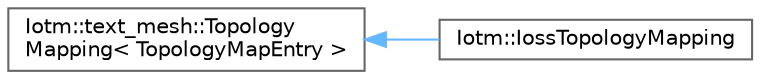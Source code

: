 digraph "Graphical Class Hierarchy"
{
 // INTERACTIVE_SVG=YES
 // LATEX_PDF_SIZE
  bgcolor="transparent";
  edge [fontname=Helvetica,fontsize=10,labelfontname=Helvetica,labelfontsize=10];
  node [fontname=Helvetica,fontsize=10,shape=box,height=0.2,width=0.4];
  rankdir="LR";
  Node0 [id="Node000000",label="Iotm::text_mesh::Topology\lMapping\< TopologyMapEntry \>",height=0.2,width=0.4,color="grey40", fillcolor="white", style="filled",URL="$classIotm_1_1text__mesh_1_1TopologyMapping.html",tooltip=" "];
  Node0 -> Node1 [id="edge296_Node000000_Node000001",dir="back",color="steelblue1",style="solid",tooltip=" "];
  Node1 [id="Node000001",label="Iotm::IossTopologyMapping",height=0.2,width=0.4,color="grey40", fillcolor="white", style="filled",URL="$classIotm_1_1IossTopologyMapping.html",tooltip=" "];
}
